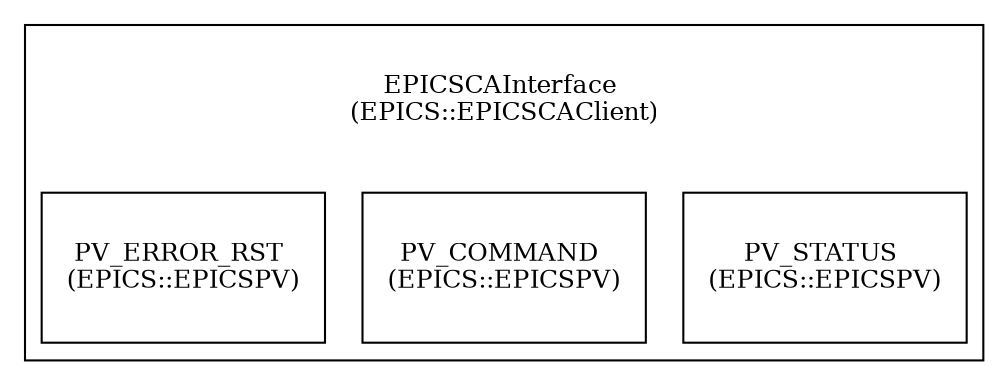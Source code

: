digraph G {
bgcolor=white
subgraph cluster_EPICSCAInterface {
label=<<TABLE border="0" cellborder="0"><TR><TD width="60" height="60"><font point-size="12">EPICSCAInterface <BR/>(EPICS::EPICSCAClient)</font></TD></TR></TABLE>>
EPICSCAInterfacePV_STATUS [shape=record, style=filled, fillcolor=white, color=black,label=<<TABLE border="0" cellborder="0"><TR><TD width="60" height="60"><font point-size="12">PV_STATUS <BR/>(EPICS::EPICSPV)</font></TD></TR></TABLE>>]
EPICSCAInterfacePV_COMMAND [shape=record, style=filled, fillcolor=white, color=black,label=<<TABLE border="0" cellborder="0"><TR><TD width="60" height="60"><font point-size="12">PV_COMMAND <BR/>(EPICS::EPICSPV)</font></TD></TR></TABLE>>]
EPICSCAInterfacePV_ERROR_RST [shape=record, style=filled, fillcolor=white, color=black,label=<<TABLE border="0" cellborder="0"><TR><TD width="60" height="60"><font point-size="12">PV_ERROR_RST <BR/>(EPICS::EPICSPV)</font></TD></TR></TABLE>>]
}
}
